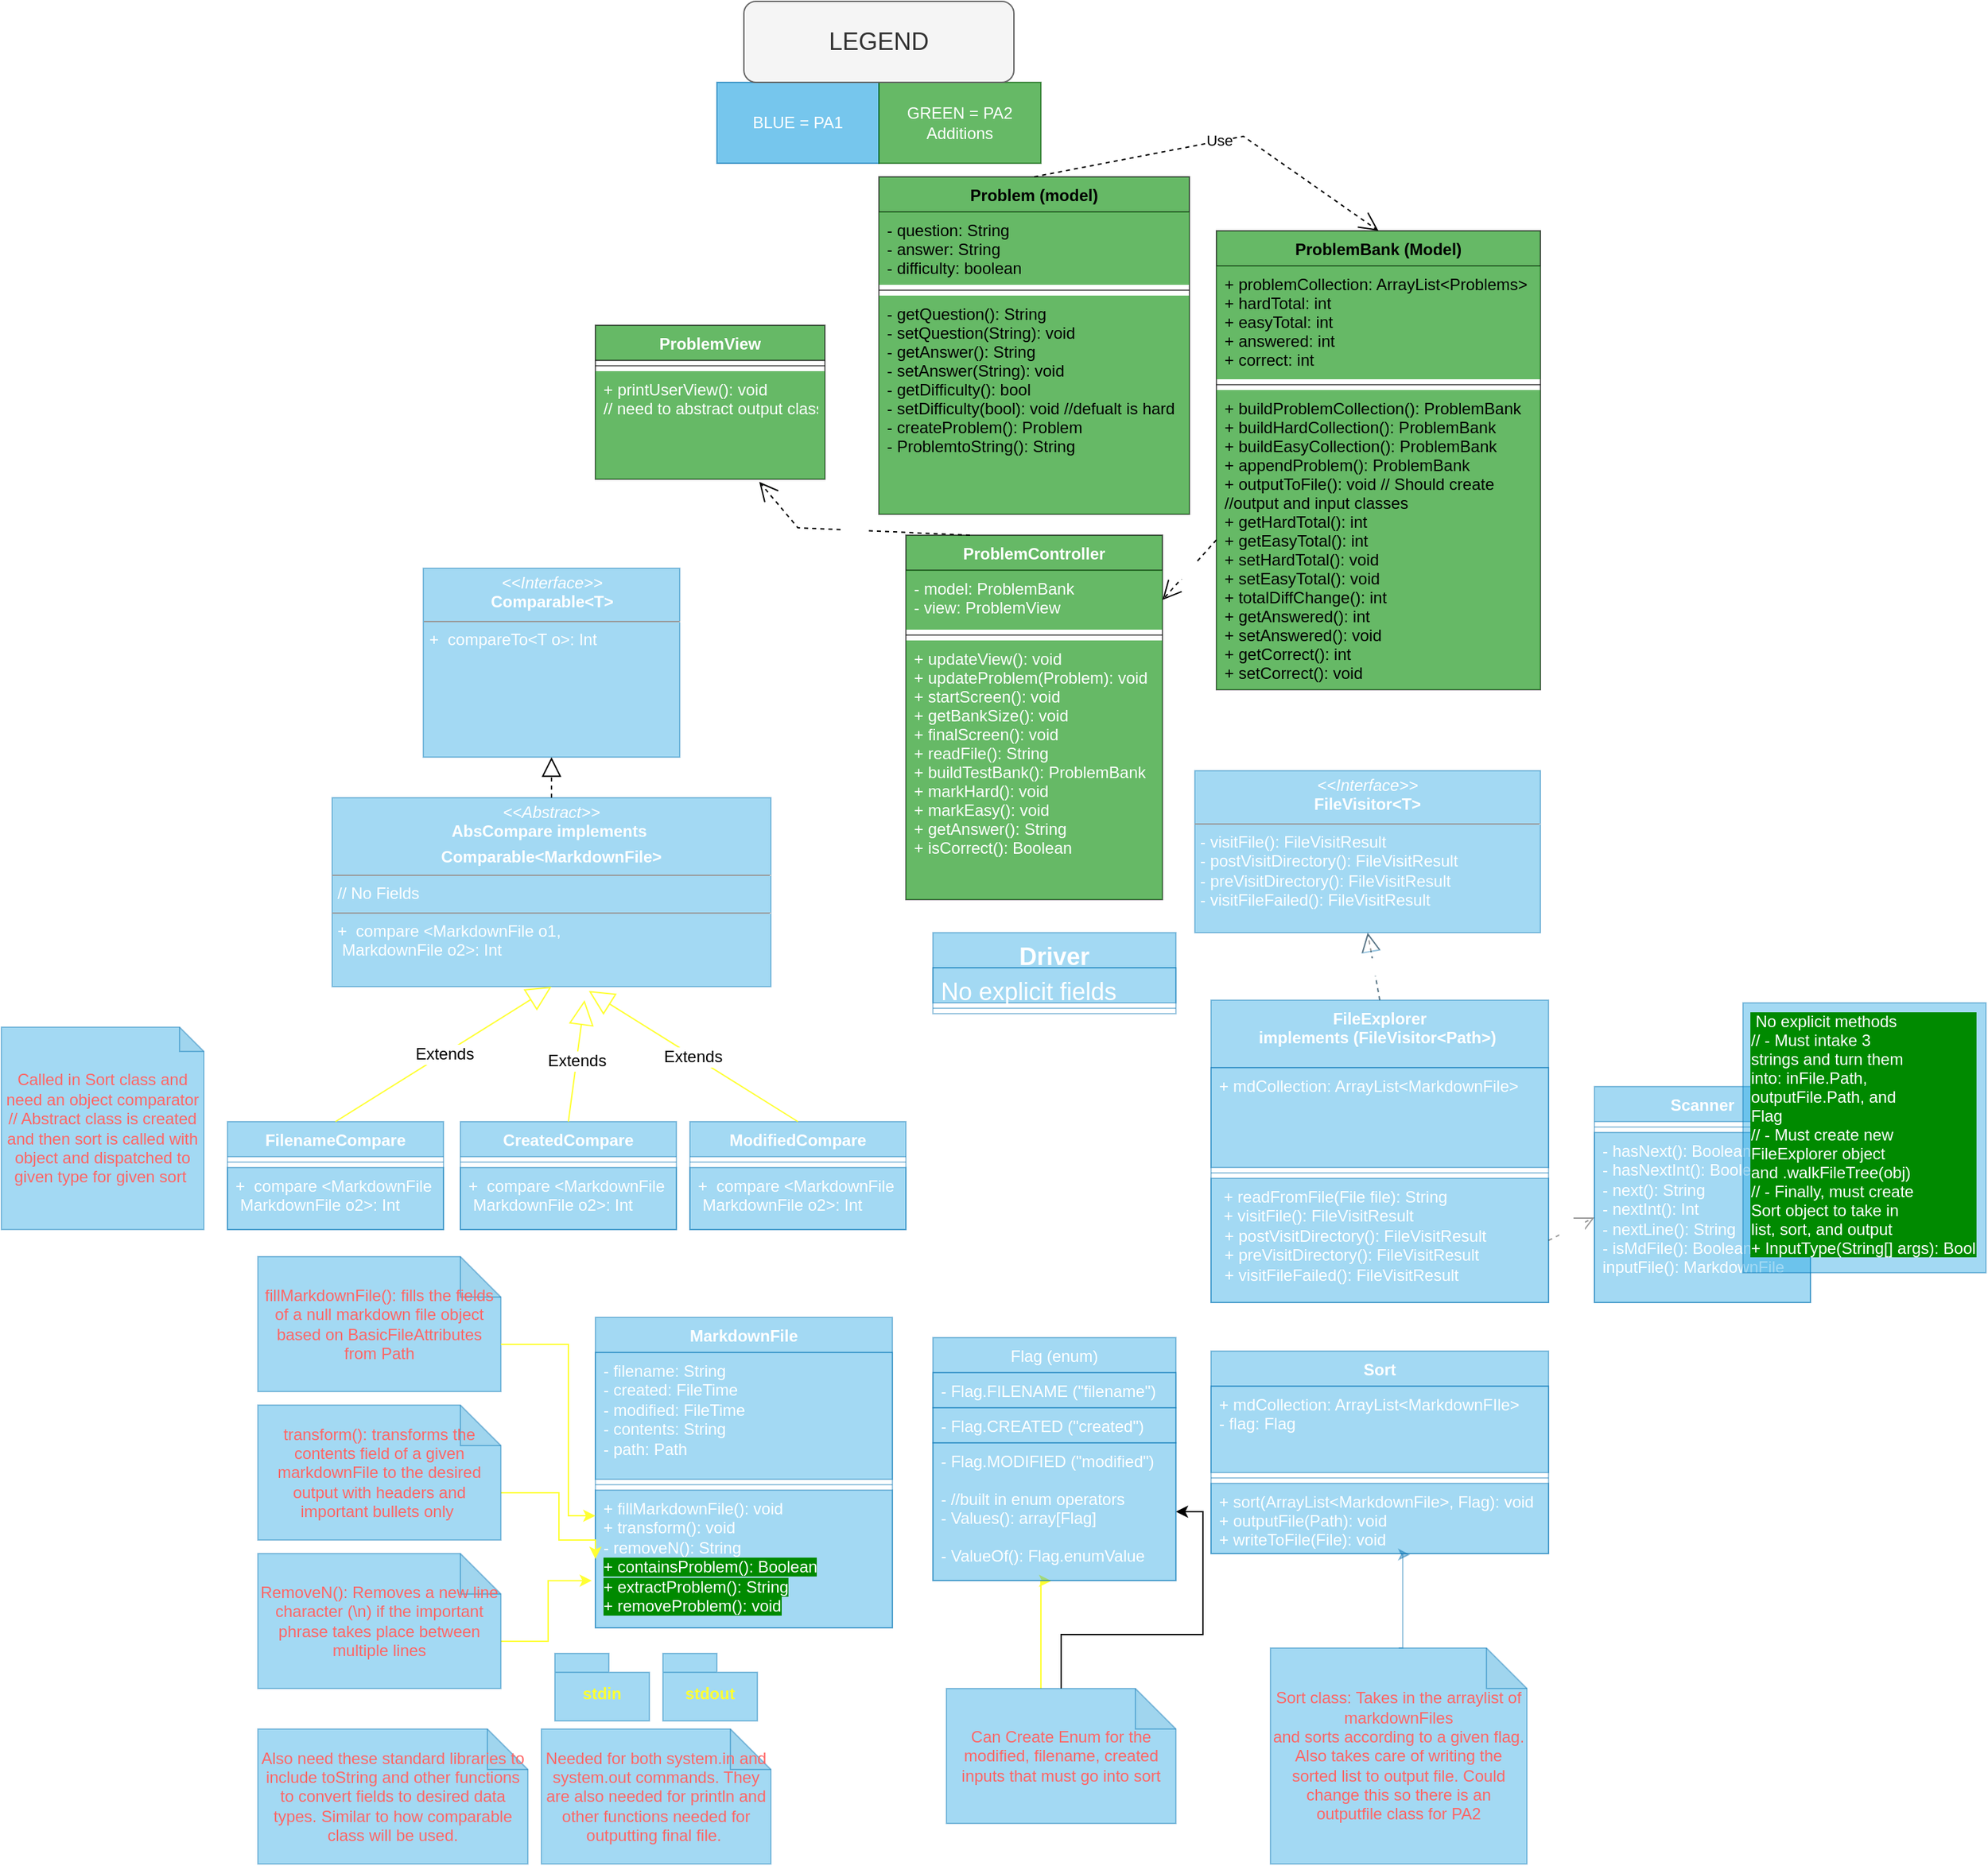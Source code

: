 <mxfile version="20.5.3" type="embed"><diagram id="C5RBs43oDa-KdzZeNtuy" name="Page-1"><mxGraphModel dx="1115" dy="1892" grid="1" gridSize="10" guides="1" tooltips="1" connect="1" arrows="1" fold="1" page="1" pageScale="1" pageWidth="827" pageHeight="1169" math="0" shadow="0"><root><mxCell id="WIyWlLk6GJQsqaUBKTNV-0"/><mxCell id="WIyWlLk6GJQsqaUBKTNV-1" parent="WIyWlLk6GJQsqaUBKTNV-0"/><mxCell id="1" value="fillMarkdownFile(): fills the fields of a null markdown file object based on BasicFileAttributes from Path" style="shape=note;whiteSpace=wrap;html=1;backgroundOutline=1;darkOpacity=0.05;shadow=0;fontColor=#FF6666;fillColor=#1ba1e2;strokeColor=#006EAF;opacity=40;" parent="WIyWlLk6GJQsqaUBKTNV-1" vertex="1"><mxGeometry x="-460" y="-50" width="180" height="100" as="geometry"/></mxCell><mxCell id="z7qbPHOdlYPvQ8ULGpwd-0" value="MarkdownFile" style="swimlane;fontStyle=1;align=center;verticalAlign=top;childLayout=stackLayout;horizontal=1;startSize=26;horizontalStack=0;resizeParent=1;resizeParentMax=0;resizeLast=0;collapsible=1;marginBottom=0;whiteSpace=wrap;html=1;fillColor=#1ba1e2;fontColor=#ffffff;strokeColor=#006EAF;opacity=40;" parent="WIyWlLk6GJQsqaUBKTNV-1" vertex="1"><mxGeometry x="-210" y="-5" width="220" height="230" as="geometry"/></mxCell><mxCell id="z7qbPHOdlYPvQ8ULGpwd-1" value="- filename: String&lt;br&gt;- created: FileTime&lt;br&gt;- modified: FileTime&lt;br&gt;- contents: String&lt;br&gt;- path: Path" style="text;strokeColor=#006EAF;fillColor=#1ba1e2;align=left;verticalAlign=top;spacingLeft=4;spacingRight=4;overflow=hidden;rotatable=0;points=[[0,0.5],[1,0.5]];portConstraint=eastwest;whiteSpace=wrap;html=1;fontColor=#ffffff;opacity=40;" parent="z7qbPHOdlYPvQ8ULGpwd-0" vertex="1"><mxGeometry y="26" width="220" height="94" as="geometry"/></mxCell><mxCell id="z7qbPHOdlYPvQ8ULGpwd-2" value="" style="line;strokeWidth=1;fillColor=#1ba1e2;align=left;verticalAlign=middle;spacingTop=-1;spacingLeft=3;spacingRight=3;rotatable=0;labelPosition=right;points=[];portConstraint=eastwest;strokeColor=#006EAF;fontColor=#ffffff;opacity=40;" parent="z7qbPHOdlYPvQ8ULGpwd-0" vertex="1"><mxGeometry y="120" width="220" height="8" as="geometry"/></mxCell><mxCell id="z7qbPHOdlYPvQ8ULGpwd-3" value="+ fillMarkdownFile(): void&amp;nbsp;&lt;br&gt;+ transform(): void&lt;br&gt;- removeN(): String&lt;br&gt;&lt;span style=&quot;background-color: rgb(0, 138, 0);&quot;&gt;+ containsProblem(): Boolean&lt;br&gt;+ extractProblem(): String&lt;br&gt;+ removeProblem(): void&lt;br&gt;&lt;/span&gt;" style="text;strokeColor=#006EAF;fillColor=#1ba1e2;align=left;verticalAlign=top;spacingLeft=4;spacingRight=4;overflow=hidden;rotatable=0;points=[[0,0.5],[1,0.5]];portConstraint=eastwest;whiteSpace=wrap;html=1;fontColor=#ffffff;opacity=40;" parent="z7qbPHOdlYPvQ8ULGpwd-0" vertex="1"><mxGeometry y="128" width="220" height="102" as="geometry"/></mxCell><mxCell id="z7qbPHOdlYPvQ8ULGpwd-12" value="FileExplorer&lt;br&gt;implements (FileVisitor&amp;lt;Path&amp;gt;)&amp;nbsp;" style="swimlane;fontStyle=1;align=center;verticalAlign=top;childLayout=stackLayout;horizontal=1;startSize=50;horizontalStack=0;resizeParent=1;resizeParentMax=0;resizeLast=0;collapsible=1;marginBottom=0;whiteSpace=wrap;html=1;fillColor=#1ba1e2;fontColor=#ffffff;strokeColor=#006EAF;opacity=40;" parent="WIyWlLk6GJQsqaUBKTNV-1" vertex="1"><mxGeometry x="246" y="-240" width="250" height="224" as="geometry"/></mxCell><mxCell id="z7qbPHOdlYPvQ8ULGpwd-13" value="+ mdCollection: ArrayList&amp;lt;MarkdownFile&amp;gt;" style="text;strokeColor=#006EAF;fillColor=#1ba1e2;align=left;verticalAlign=top;spacingLeft=4;spacingRight=4;overflow=hidden;rotatable=0;points=[[0,0.5],[1,0.5]];portConstraint=eastwest;whiteSpace=wrap;html=1;fontColor=#ffffff;opacity=40;" parent="z7qbPHOdlYPvQ8ULGpwd-12" vertex="1"><mxGeometry y="50" width="250" height="74" as="geometry"/></mxCell><mxCell id="z7qbPHOdlYPvQ8ULGpwd-14" value="" style="line;strokeWidth=1;fillColor=#1ba1e2;align=left;verticalAlign=middle;spacingTop=-1;spacingLeft=3;spacingRight=3;rotatable=0;labelPosition=right;points=[];portConstraint=eastwest;strokeColor=#006EAF;fontColor=#ffffff;opacity=40;" parent="z7qbPHOdlYPvQ8ULGpwd-12" vertex="1"><mxGeometry y="124" width="250" height="8" as="geometry"/></mxCell><mxCell id="z7qbPHOdlYPvQ8ULGpwd-15" value="&amp;nbsp;+ readFromFile(File file): String &lt;br&gt;&lt;span style=&quot;background-color: initial;&quot;&gt;&amp;nbsp;+ visitFile(): FileVisitResult&lt;/span&gt;&lt;br&gt;&lt;p style=&quot;margin: 0px 0px 0px 4px;&quot;&gt;+ postVisitDirectory(): FileVisitResult&lt;/p&gt;&lt;p style=&quot;margin: 0px 0px 0px 4px;&quot;&gt;&lt;span style=&quot;background-color: initial;&quot;&gt;+ preVisitDirectory(): FileVisitResult&lt;/span&gt;&lt;/p&gt;&lt;p style=&quot;margin: 0px 0px 0px 4px;&quot;&gt;&lt;span style=&quot;background-color: initial;&quot;&gt;+ visitFileFailed(): FileVisitResult&lt;/span&gt;&lt;/p&gt;" style="text;strokeColor=#006EAF;fillColor=#1ba1e2;align=left;verticalAlign=top;spacingLeft=4;spacingRight=4;overflow=hidden;rotatable=0;points=[[0,0.5],[1,0.5]];portConstraint=eastwest;whiteSpace=wrap;html=1;fontColor=#ffffff;opacity=40;" parent="z7qbPHOdlYPvQ8ULGpwd-12" vertex="1"><mxGeometry y="132" width="250" height="92" as="geometry"/></mxCell><mxCell id="z7qbPHOdlYPvQ8ULGpwd-23" value="&lt;p style=&quot;margin:0px;margin-top:4px;text-align:center;&quot;&gt;&lt;i&gt;&amp;lt;&amp;lt;Interface&amp;gt;&amp;gt;&lt;/i&gt;&lt;br&gt;&lt;b&gt;Comparable&amp;lt;T&amp;gt;&lt;/b&gt;&lt;/p&gt;&lt;hr size=&quot;1&quot;&gt;&lt;p style=&quot;margin:0px;margin-left:4px;&quot;&gt;&lt;span style=&quot;background-color: initial;&quot;&gt;+&amp;nbsp; compareTo&amp;lt;T o&amp;gt;: Int&lt;/span&gt;&lt;/p&gt;" style="verticalAlign=top;align=left;overflow=fill;fontSize=12;fontFamily=Helvetica;html=1;whiteSpace=wrap;fillColor=#1ba1e2;fontColor=#ffffff;strokeColor=#006EAF;opacity=40;" parent="WIyWlLk6GJQsqaUBKTNV-1" vertex="1"><mxGeometry x="-337.5" y="-560" width="190" height="140" as="geometry"/></mxCell><mxCell id="z7qbPHOdlYPvQ8ULGpwd-28" value="Scanner" style="swimlane;fontStyle=1;align=center;verticalAlign=top;childLayout=stackLayout;horizontal=1;startSize=26;horizontalStack=0;resizeParent=1;resizeParentMax=0;resizeLast=0;collapsible=1;marginBottom=0;whiteSpace=wrap;html=1;fillColor=#1ba1e2;fontColor=#ffffff;strokeColor=#006EAF;opacity=40;" parent="WIyWlLk6GJQsqaUBKTNV-1" vertex="1"><mxGeometry x="530" y="-176" width="160" height="160" as="geometry"/></mxCell><mxCell id="z7qbPHOdlYPvQ8ULGpwd-30" value="" style="line;strokeWidth=1;fillColor=#1ba1e2;align=left;verticalAlign=middle;spacingTop=-1;spacingLeft=3;spacingRight=3;rotatable=0;labelPosition=right;points=[];portConstraint=eastwest;strokeColor=#006EAF;fontColor=#ffffff;opacity=40;" parent="z7qbPHOdlYPvQ8ULGpwd-28" vertex="1"><mxGeometry y="26" width="160" height="8" as="geometry"/></mxCell><mxCell id="z7qbPHOdlYPvQ8ULGpwd-31" value="- hasNext(): Boolean&lt;br&gt;- hasNextInt(): Boolean&lt;br&gt;- next(): String&lt;br&gt;- nextInt(): Int&lt;br&gt;- nextLine(): String&lt;br&gt;- isMdFile(): Boolean&lt;br&gt;inputFile(): MarkdownFile" style="text;strokeColor=#006EAF;fillColor=#1ba1e2;align=left;verticalAlign=top;spacingLeft=4;spacingRight=4;overflow=hidden;rotatable=0;points=[[0,0.5],[1,0.5]];portConstraint=eastwest;whiteSpace=wrap;html=1;fontColor=#ffffff;opacity=40;" parent="z7qbPHOdlYPvQ8ULGpwd-28" vertex="1"><mxGeometry y="34" width="160" height="126" as="geometry"/></mxCell><mxCell id="z7qbPHOdlYPvQ8ULGpwd-37" value="&lt;p style=&quot;margin:0px;margin-top:4px;text-align:center;&quot;&gt;&lt;i&gt;&amp;lt;&amp;lt;Interface&amp;gt;&amp;gt;&lt;/i&gt;&lt;br&gt;&lt;b&gt;FileVisitor&amp;lt;T&amp;gt;&lt;/b&gt;&lt;/p&gt;&lt;hr size=&quot;1&quot;&gt;&lt;p style=&quot;margin:0px;margin-left:4px;&quot;&gt;- visitFile(): FileVisitResult&lt;/p&gt;&lt;p style=&quot;margin:0px;margin-left:4px;&quot;&gt;- postVisitDirectory(): FileVisitResult&lt;/p&gt;&lt;p style=&quot;margin:0px;margin-left:4px;&quot;&gt;- preVisitDirectory(): FileVisitResult&lt;/p&gt;&lt;p style=&quot;margin:0px;margin-left:4px;&quot;&gt;- visitFileFailed(): FileVisitResult&lt;/p&gt;" style="verticalAlign=top;align=left;overflow=fill;fontSize=12;fontFamily=Helvetica;html=1;whiteSpace=wrap;fillColor=#1ba1e2;fontColor=#ffffff;strokeColor=#006EAF;opacity=40;" parent="WIyWlLk6GJQsqaUBKTNV-1" vertex="1"><mxGeometry x="234" y="-410" width="256" height="120" as="geometry"/></mxCell><mxCell id="26" style="edgeStyle=orthogonalEdgeStyle;rounded=0;orthogonalLoop=1;jettySize=auto;html=1;exitX=0;exitY=0;exitDx=70;exitDy=0;exitPerimeter=0;entryX=0.487;entryY=1.003;entryDx=0;entryDy=0;entryPerimeter=0;fillColor=#1ba1e2;strokeColor=#FFFF33;" parent="WIyWlLk6GJQsqaUBKTNV-1" source="z7qbPHOdlYPvQ8ULGpwd-41" target="9" edge="1"><mxGeometry relative="1" as="geometry"><Array as="points"><mxPoint x="120" y="190"/></Array></mxGeometry></mxCell><mxCell id="93" value="" style="edgeStyle=orthogonalEdgeStyle;rounded=0;orthogonalLoop=1;jettySize=auto;html=1;" parent="WIyWlLk6GJQsqaUBKTNV-1" source="z7qbPHOdlYPvQ8ULGpwd-41" target="9" edge="1"><mxGeometry relative="1" as="geometry"/></mxCell><mxCell id="z7qbPHOdlYPvQ8ULGpwd-41" value="Can Create Enum for the modified, filename, created inputs that must go into sort" style="shape=note;whiteSpace=wrap;html=1;backgroundOutline=1;darkOpacity=0.05;fontColor=#FF6666;fillColor=#1ba1e2;strokeColor=#006EAF;opacity=40;" parent="WIyWlLk6GJQsqaUBKTNV-1" vertex="1"><mxGeometry x="50" y="270" width="170" height="100" as="geometry"/></mxCell><mxCell id="4" style="edgeStyle=orthogonalEdgeStyle;rounded=0;orthogonalLoop=1;jettySize=auto;html=1;exitX=0;exitY=0;exitDx=180;exitDy=65;exitPerimeter=0;fillColor=#1ba1e2;strokeColor=#FFFF33;entryX=0;entryY=0.5;entryDx=0;entryDy=0;" parent="WIyWlLk6GJQsqaUBKTNV-1" source="0" target="z7qbPHOdlYPvQ8ULGpwd-3" edge="1"><mxGeometry relative="1" as="geometry"><mxPoint x="-210" y="160" as="targetPoint"/><Array as="points"><mxPoint x="-237" y="125"/><mxPoint x="-237" y="160"/><mxPoint x="-210" y="160"/></Array></mxGeometry></mxCell><mxCell id="0" value="transform(): transforms the contents field of a given markdownFile to the desired output with headers and important bullets only&amp;nbsp;" style="shape=note;whiteSpace=wrap;html=1;backgroundOutline=1;darkOpacity=0.05;fontColor=#FF6666;fillColor=#1ba1e2;strokeColor=#006EAF;opacity=40;" parent="WIyWlLk6GJQsqaUBKTNV-1" vertex="1"><mxGeometry x="-460" y="60" width="180" height="100" as="geometry"/></mxCell><mxCell id="18" style="edgeStyle=orthogonalEdgeStyle;rounded=0;orthogonalLoop=1;jettySize=auto;html=1;exitX=0;exitY=0;exitDx=180;exitDy=65;exitPerimeter=0;fillColor=#1ba1e2;strokeColor=#FFFF33;" parent="WIyWlLk6GJQsqaUBKTNV-1" source="1" edge="1"><mxGeometry relative="1" as="geometry"><Array as="points"><mxPoint x="-230" y="15"/><mxPoint x="-230" y="142"/></Array><mxPoint x="-210" y="142" as="targetPoint"/></mxGeometry></mxCell><mxCell id="3" style="edgeStyle=orthogonalEdgeStyle;rounded=0;orthogonalLoop=1;jettySize=auto;html=1;exitX=0;exitY=0;exitDx=180;exitDy=65;exitPerimeter=0;entryX=-0.012;entryY=0.658;entryDx=0;entryDy=0;entryPerimeter=0;fillColor=#1ba1e2;strokeColor=#FFFF33;" parent="WIyWlLk6GJQsqaUBKTNV-1" source="2" target="z7qbPHOdlYPvQ8ULGpwd-3" edge="1"><mxGeometry relative="1" as="geometry"/></mxCell><mxCell id="2" value="RemoveN(): Removes a new line character (\n) if the important phrase takes place between multiple lines" style="shape=note;whiteSpace=wrap;html=1;backgroundOutline=1;darkOpacity=0.05;fontColor=#FF6666;fillColor=#1ba1e2;strokeColor=#006EAF;opacity=40;" parent="WIyWlLk6GJQsqaUBKTNV-1" vertex="1"><mxGeometry x="-460" y="170" width="180" height="100" as="geometry"/></mxCell><mxCell id="6" value="Flag (enum)" style="swimlane;fontStyle=0;childLayout=stackLayout;horizontal=1;startSize=26;fillColor=#1ba1e2;horizontalStack=0;resizeParent=1;resizeParentMax=0;resizeLast=0;collapsible=1;marginBottom=0;fontColor=#ffffff;strokeColor=#006EAF;opacity=40;" parent="WIyWlLk6GJQsqaUBKTNV-1" vertex="1"><mxGeometry x="40" y="10" width="180" height="180" as="geometry"/></mxCell><mxCell id="7" value="- Flag.FILENAME (&quot;filename&quot;)" style="text;strokeColor=#006EAF;fillColor=#1ba1e2;align=left;verticalAlign=top;spacingLeft=4;spacingRight=4;overflow=hidden;rotatable=0;points=[[0,0.5],[1,0.5]];portConstraint=eastwest;fontColor=#ffffff;opacity=40;" parent="6" vertex="1"><mxGeometry y="26" width="180" height="26" as="geometry"/></mxCell><mxCell id="8" value="- Flag.CREATED (&quot;created&quot;)" style="text;strokeColor=#006EAF;fillColor=#1ba1e2;align=left;verticalAlign=top;spacingLeft=4;spacingRight=4;overflow=hidden;rotatable=0;points=[[0,0.5],[1,0.5]];portConstraint=eastwest;fontColor=#ffffff;opacity=40;" parent="6" vertex="1"><mxGeometry y="52" width="180" height="26" as="geometry"/></mxCell><mxCell id="9" value="- Flag.MODIFIED (&quot;modified&quot;)&#10;&#10;- //built in enum operators &#10;- Values(): array[Flag]&#10;&#10;- ValueOf(): Flag.enumValue&#10;" style="text;strokeColor=#006EAF;fillColor=#1ba1e2;align=left;verticalAlign=top;spacingLeft=4;spacingRight=4;overflow=hidden;rotatable=0;points=[[0,0.5],[1,0.5]];portConstraint=eastwest;fontColor=#ffffff;opacity=40;" parent="6" vertex="1"><mxGeometry y="78" width="180" height="102" as="geometry"/></mxCell><mxCell id="19" value="Sort" style="swimlane;fontStyle=1;align=center;verticalAlign=top;childLayout=stackLayout;horizontal=1;startSize=26;horizontalStack=0;resizeParent=1;resizeParentMax=0;resizeLast=0;collapsible=1;marginBottom=0;fillColor=#1ba1e2;fontColor=#ffffff;strokeColor=#006EAF;opacity=40;" parent="WIyWlLk6GJQsqaUBKTNV-1" vertex="1"><mxGeometry x="246" y="20" width="250" height="150" as="geometry"/></mxCell><mxCell id="20" value="+ mdCollection: ArrayList&lt;MarkdownFIle&gt;&#10;- flag: Flag" style="text;strokeColor=#006EAF;fillColor=#1ba1e2;align=left;verticalAlign=top;spacingLeft=4;spacingRight=4;overflow=hidden;rotatable=0;points=[[0,0.5],[1,0.5]];portConstraint=eastwest;fontColor=#ffffff;opacity=40;" parent="19" vertex="1"><mxGeometry y="26" width="250" height="64" as="geometry"/></mxCell><mxCell id="21" value="" style="line;strokeWidth=1;fillColor=#1ba1e2;align=left;verticalAlign=middle;spacingTop=-1;spacingLeft=3;spacingRight=3;rotatable=0;labelPosition=right;points=[];portConstraint=eastwest;strokeColor=#006EAF;fontColor=#ffffff;opacity=40;" parent="19" vertex="1"><mxGeometry y="90" width="250" height="8" as="geometry"/></mxCell><mxCell id="22" value="+ sort(ArrayList&lt;MarkdownFile&gt;, Flag): void &#10;+ outputFile(Path): void&#10;+ writeToFile(File): void" style="text;strokeColor=#006EAF;fillColor=#1ba1e2;align=left;verticalAlign=top;spacingLeft=4;spacingRight=4;overflow=hidden;rotatable=0;points=[[0,0.5],[1,0.5]];portConstraint=eastwest;fontColor=#ffffff;opacity=40;" parent="19" vertex="1"><mxGeometry y="98" width="250" height="52" as="geometry"/></mxCell><mxCell id="25" style="edgeStyle=orthogonalEdgeStyle;rounded=0;orthogonalLoop=1;jettySize=auto;html=1;exitX=0.5;exitY=0;exitDx=0;exitDy=0;exitPerimeter=0;entryX=0.59;entryY=1.016;entryDx=0;entryDy=0;entryPerimeter=0;fillColor=#1ba1e2;strokeColor=#006EAF;opacity=40;" parent="WIyWlLk6GJQsqaUBKTNV-1" source="24" target="22" edge="1"><mxGeometry relative="1" as="geometry"><mxPoint x="520" y="250" as="targetPoint"/><Array as="points"><mxPoint x="388" y="240"/></Array></mxGeometry></mxCell><mxCell id="24" value="Sort class: Takes in the arraylist of markdownFiles&lt;br&gt;and sorts according to a given flag.&lt;br&gt;Also takes care of writing the sorted list to output file. Could change this so there is an outputfile class for PA2" style="shape=note;whiteSpace=wrap;html=1;backgroundOutline=1;darkOpacity=0.05;fontColor=#FF6666;fillColor=#1ba1e2;strokeColor=#006EAF;opacity=40;" parent="WIyWlLk6GJQsqaUBKTNV-1" vertex="1"><mxGeometry x="290" y="240" width="190" height="160" as="geometry"/></mxCell><mxCell id="28" value="stdin" style="shape=folder;fontStyle=1;spacingTop=10;tabWidth=40;tabHeight=14;tabPosition=left;html=1;whiteSpace=wrap;fillColor=#1ba1e2;fontColor=#FFFF33;strokeColor=#006EAF;opacity=40;" parent="WIyWlLk6GJQsqaUBKTNV-1" vertex="1"><mxGeometry x="-240" y="244" width="70" height="50" as="geometry"/></mxCell><mxCell id="29" value="stdout" style="shape=folder;fontStyle=1;spacingTop=10;tabWidth=40;tabHeight=14;tabPosition=left;html=1;whiteSpace=wrap;fillColor=#1ba1e2;fontColor=#FFFF33;strokeColor=#006EAF;opacity=40;" parent="WIyWlLk6GJQsqaUBKTNV-1" vertex="1"><mxGeometry x="-160" y="244" width="70" height="50" as="geometry"/></mxCell><mxCell id="30" value="Needed for both system.in and system.out commands. They are also needed for println and other functions needed for outputting final file.&amp;nbsp;" style="shape=note;whiteSpace=wrap;html=1;backgroundOutline=1;darkOpacity=0.05;fontColor=#FF6666;fillColor=#1ba1e2;strokeColor=#006EAF;opacity=40;" parent="WIyWlLk6GJQsqaUBKTNV-1" vertex="1"><mxGeometry x="-250" y="300" width="170" height="100" as="geometry"/></mxCell><mxCell id="31" value="Also need these standard libraries to include toString and other functions to convert fields to desired data types. Similar to how comparable class will be used." style="shape=note;whiteSpace=wrap;html=1;backgroundOutline=1;darkOpacity=0.05;fontColor=#FF6666;fillColor=#1ba1e2;strokeColor=#006EAF;opacity=40;" parent="WIyWlLk6GJQsqaUBKTNV-1" vertex="1"><mxGeometry x="-460" y="300" width="200" height="100" as="geometry"/></mxCell><mxCell id="33" value="" style="endArrow=block;dashed=1;endFill=0;endSize=12;html=1;rounded=0;entryX=0.5;entryY=1;entryDx=0;entryDy=0;exitX=0.5;exitY=0;exitDx=0;exitDy=0;fillColor=#1ba1e2;strokeColor=#006EAF;opacity=40;" parent="WIyWlLk6GJQsqaUBKTNV-1" source="z7qbPHOdlYPvQ8ULGpwd-12" target="z7qbPHOdlYPvQ8ULGpwd-37" edge="1"><mxGeometry width="160" relative="1" as="geometry"><mxPoint x="-60" y="-120" as="sourcePoint"/><mxPoint x="100" y="-120" as="targetPoint"/></mxGeometry></mxCell><mxCell id="42" value="Use" style="endArrow=open;endSize=12;dashed=1;html=1;rounded=0;fontColor=#FFFFFF;opacity=40;exitX=1;exitY=0.5;exitDx=0;exitDy=0;entryX=0;entryY=0.5;entryDx=0;entryDy=0;" parent="WIyWlLk6GJQsqaUBKTNV-1" source="z7qbPHOdlYPvQ8ULGpwd-15" target="z7qbPHOdlYPvQ8ULGpwd-31" edge="1"><mxGeometry width="160" relative="1" as="geometry"><mxPoint x="680" y="140" as="sourcePoint"/><mxPoint x="610" y="150" as="targetPoint"/></mxGeometry></mxCell><mxCell id="43" value="BLUE = PA1" style="rounded=0;whiteSpace=wrap;html=1;fillColor=#1ba1e2;fontColor=#ffffff;strokeColor=#006EAF;opacity=60;" parent="WIyWlLk6GJQsqaUBKTNV-1" vertex="1"><mxGeometry x="-120" y="-920" width="120" height="60" as="geometry"/></mxCell><mxCell id="44" value="GREEN = PA2&lt;br&gt;Additions" style="rounded=0;whiteSpace=wrap;html=1;opacity=60;fillColor=#008a00;fontColor=#ffffff;strokeColor=#005700;" parent="WIyWlLk6GJQsqaUBKTNV-1" vertex="1"><mxGeometry y="-920" width="120" height="60" as="geometry"/></mxCell><mxCell id="45" value="&lt;font style=&quot;font-size: 18px;&quot;&gt;LEGEND&lt;/font&gt;" style="rounded=1;whiteSpace=wrap;html=1;fillColor=#f5f5f5;strokeColor=#666666;fontColor=#333333;" parent="WIyWlLk6GJQsqaUBKTNV-1" vertex="1"><mxGeometry x="-100" y="-980" width="200" height="60" as="geometry"/></mxCell><mxCell id="46" value="Driver" style="swimlane;fontStyle=1;align=center;verticalAlign=top;childLayout=stackLayout;horizontal=1;startSize=26;horizontalStack=0;resizeParent=1;resizeParentMax=0;resizeLast=0;collapsible=1;marginBottom=0;fontSize=18;fillColor=#1ba1e2;fontColor=#ffffff;strokeColor=#006EAF;opacity=40;" parent="WIyWlLk6GJQsqaUBKTNV-1" vertex="1"><mxGeometry x="40" y="-290" width="180" height="60" as="geometry"/></mxCell><mxCell id="47" value="No explicit fields" style="text;strokeColor=#006EAF;fillColor=#1ba1e2;align=left;verticalAlign=top;spacingLeft=4;spacingRight=4;overflow=hidden;rotatable=0;points=[[0,0.5],[1,0.5]];portConstraint=eastwest;fontSize=18;fontColor=#ffffff;opacity=40;labelBackgroundColor=none;" parent="46" vertex="1"><mxGeometry y="26" width="180" height="26" as="geometry"/></mxCell><mxCell id="48" value="" style="line;strokeWidth=1;fillColor=#1ba1e2;align=left;verticalAlign=middle;spacingTop=-1;spacingLeft=3;spacingRight=3;rotatable=0;labelPosition=right;points=[];portConstraint=eastwest;strokeColor=#006EAF;fontSize=18;fontColor=#ffffff;opacity=40;" parent="46" vertex="1"><mxGeometry y="52" width="180" height="8" as="geometry"/></mxCell><mxCell id="53" value="Use" style="endArrow=open;endSize=12;dashed=1;html=1;rounded=0;fontColor=#FFFFFF;opacity=40;exitX=0.5;exitY=0;exitDx=0;exitDy=0;entryX=0.5;entryY=1;entryDx=0;entryDy=0;" parent="WIyWlLk6GJQsqaUBKTNV-1" source="z7qbPHOdlYPvQ8ULGpwd-12" target="z7qbPHOdlYPvQ8ULGpwd-37" edge="1"><mxGeometry width="160" relative="1" as="geometry"><mxPoint x="384" y="-253" as="sourcePoint"/><mxPoint x="444" y="-270" as="targetPoint"/></mxGeometry></mxCell><mxCell id="54" value="FilenameCompare" style="swimlane;fontStyle=1;align=center;verticalAlign=top;childLayout=stackLayout;horizontal=1;startSize=26;horizontalStack=0;resizeParent=1;resizeParentMax=0;resizeLast=0;collapsible=1;marginBottom=0;fontSize=12;opacity=40;fillColor=#1ba1e2;fontColor=#ffffff;strokeColor=#006EAF;" parent="WIyWlLk6GJQsqaUBKTNV-1" vertex="1"><mxGeometry x="-482.5" y="-150" width="160" height="80" as="geometry"/></mxCell><mxCell id="56" value="" style="line;strokeWidth=1;fillColor=#1ba1e2;align=left;verticalAlign=middle;spacingTop=-1;spacingLeft=3;spacingRight=3;rotatable=0;labelPosition=right;points=[];portConstraint=eastwest;strokeColor=#006EAF;fontSize=12;opacity=40;fontColor=#ffffff;" parent="54" vertex="1"><mxGeometry y="26" width="160" height="8" as="geometry"/></mxCell><mxCell id="57" value="+  compare &lt;MarkdownFile o1,&#10; MarkdownFile o2&gt;: Int" style="text;strokeColor=#006EAF;fillColor=#1ba1e2;align=left;verticalAlign=top;spacingLeft=4;spacingRight=4;overflow=hidden;rotatable=0;points=[[0,0.5],[1,0.5]];portConstraint=eastwest;fontSize=12;opacity=40;fontColor=#ffffff;" parent="54" vertex="1"><mxGeometry y="34" width="160" height="46" as="geometry"/></mxCell><mxCell id="58" value="CreatedCompare" style="swimlane;fontStyle=1;align=center;verticalAlign=top;childLayout=stackLayout;horizontal=1;startSize=26;horizontalStack=0;resizeParent=1;resizeParentMax=0;resizeLast=0;collapsible=1;marginBottom=0;fontSize=12;opacity=40;fillColor=#1ba1e2;fontColor=#ffffff;strokeColor=#006EAF;" parent="WIyWlLk6GJQsqaUBKTNV-1" vertex="1"><mxGeometry x="-310" y="-150" width="160" height="80" as="geometry"/></mxCell><mxCell id="60" value="" style="line;strokeWidth=1;fillColor=#1ba1e2;align=left;verticalAlign=middle;spacingTop=-1;spacingLeft=3;spacingRight=3;rotatable=0;labelPosition=right;points=[];portConstraint=eastwest;strokeColor=#006EAF;fontSize=12;opacity=40;fontColor=#ffffff;" parent="58" vertex="1"><mxGeometry y="26" width="160" height="8" as="geometry"/></mxCell><mxCell id="61" value="+  compare &lt;MarkdownFile o1,&#10; MarkdownFile o2&gt;: Int" style="text;strokeColor=#006EAF;fillColor=#1ba1e2;align=left;verticalAlign=top;spacingLeft=4;spacingRight=4;overflow=hidden;rotatable=0;points=[[0,0.5],[1,0.5]];portConstraint=eastwest;fontSize=12;opacity=40;fontColor=#ffffff;" parent="58" vertex="1"><mxGeometry y="34" width="160" height="46" as="geometry"/></mxCell><mxCell id="62" value="ModifiedCompare" style="swimlane;fontStyle=1;align=center;verticalAlign=top;childLayout=stackLayout;horizontal=1;startSize=26;horizontalStack=0;resizeParent=1;resizeParentMax=0;resizeLast=0;collapsible=1;marginBottom=0;fontSize=12;opacity=40;fillColor=#1ba1e2;fontColor=#ffffff;strokeColor=#006EAF;" parent="WIyWlLk6GJQsqaUBKTNV-1" vertex="1"><mxGeometry x="-140" y="-150" width="160" height="80" as="geometry"/></mxCell><mxCell id="64" value="" style="line;strokeWidth=1;fillColor=#1ba1e2;align=left;verticalAlign=middle;spacingTop=-1;spacingLeft=3;spacingRight=3;rotatable=0;labelPosition=right;points=[];portConstraint=eastwest;strokeColor=#006EAF;fontSize=12;opacity=40;fontColor=#ffffff;" parent="62" vertex="1"><mxGeometry y="26" width="160" height="8" as="geometry"/></mxCell><mxCell id="65" value="+  compare &lt;MarkdownFile o1,&#10; MarkdownFile o2&gt;: Int" style="text;strokeColor=#006EAF;fillColor=#1ba1e2;align=left;verticalAlign=top;spacingLeft=4;spacingRight=4;overflow=hidden;rotatable=0;points=[[0,0.5],[1,0.5]];portConstraint=eastwest;fontSize=12;opacity=40;fontColor=#ffffff;" parent="62" vertex="1"><mxGeometry y="34" width="160" height="46" as="geometry"/></mxCell><mxCell id="66" value="&lt;p style=&quot;margin:0px;margin-top:4px;text-align:center;&quot;&gt;&lt;i&gt;&amp;lt;&amp;lt;Abstract&amp;gt;&amp;gt;&lt;/i&gt;&lt;br&gt;&lt;b&gt;AbsCompare implements&amp;nbsp;&lt;/b&gt;&lt;/p&gt;&lt;p style=&quot;margin:0px;margin-top:4px;text-align:center;&quot;&gt;&lt;b&gt;Comparable&amp;lt;MarkdownFile&amp;gt;&lt;/b&gt;&lt;/p&gt;&lt;hr size=&quot;1&quot;&gt;&lt;p style=&quot;margin:0px;margin-left:4px;&quot;&gt;// No Fields&lt;/p&gt;&lt;hr size=&quot;1&quot;&gt;&lt;p style=&quot;margin:0px;margin-left:4px;&quot;&gt;&lt;span style=&quot;color: rgb(255, 255, 255);&quot;&gt;+&amp;nbsp; compare &amp;lt;MarkdownFile o1,&lt;/span&gt;&lt;/p&gt;&lt;p style=&quot;margin:0px;margin-left:4px;&quot;&gt;&lt;span style=&quot;color: rgb(255, 255, 255);&quot;&gt;&amp;nbsp;MarkdownFile o2&amp;gt;: Int&lt;/span&gt;&lt;br&gt;&lt;/p&gt;" style="verticalAlign=top;align=left;overflow=fill;fontSize=12;fontFamily=Helvetica;html=1;opacity=40;fillColor=#1ba1e2;fontColor=#ffffff;strokeColor=#006EAF;" parent="WIyWlLk6GJQsqaUBKTNV-1" vertex="1"><mxGeometry x="-405" y="-390" width="325" height="140" as="geometry"/></mxCell><mxCell id="67" value="" style="endArrow=block;dashed=1;endFill=0;endSize=12;html=1;rounded=0;fontSize=12;exitX=0.5;exitY=0;exitDx=0;exitDy=0;entryX=0.5;entryY=1;entryDx=0;entryDy=0;" parent="WIyWlLk6GJQsqaUBKTNV-1" source="66" target="z7qbPHOdlYPvQ8ULGpwd-23" edge="1"><mxGeometry width="160" relative="1" as="geometry"><mxPoint x="-160" y="-255" as="sourcePoint"/><mxPoint x="80" y="-445" as="targetPoint"/></mxGeometry></mxCell><mxCell id="73" value="Extends" style="endArrow=block;endSize=16;endFill=0;html=1;rounded=0;strokeColor=#FFFF33;fontSize=12;exitX=0.5;exitY=0;exitDx=0;exitDy=0;entryX=0.5;entryY=1;entryDx=0;entryDy=0;" parent="WIyWlLk6GJQsqaUBKTNV-1" source="54" target="66" edge="1"><mxGeometry width="160" relative="1" as="geometry"><mxPoint x="-210" y="-250" as="sourcePoint"/><mxPoint x="-50" y="-250" as="targetPoint"/></mxGeometry></mxCell><mxCell id="74" value="Extends" style="endArrow=block;endSize=16;endFill=0;html=1;rounded=0;strokeColor=#FFFF33;fontSize=12;exitX=0.5;exitY=0;exitDx=0;exitDy=0;" parent="WIyWlLk6GJQsqaUBKTNV-1" source="58" edge="1"><mxGeometry width="160" relative="1" as="geometry"><mxPoint x="-392.5" y="-140" as="sourcePoint"/><mxPoint x="-218" y="-240" as="targetPoint"/></mxGeometry></mxCell><mxCell id="75" value="Extends" style="endArrow=block;endSize=16;endFill=0;html=1;rounded=0;strokeColor=#FFFF33;fontSize=12;exitX=0.5;exitY=0;exitDx=0;exitDy=0;entryX=0.585;entryY=1.023;entryDx=0;entryDy=0;entryPerimeter=0;" parent="WIyWlLk6GJQsqaUBKTNV-1" source="62" target="66" edge="1"><mxGeometry width="160" relative="1" as="geometry"><mxPoint x="-382.5" y="-130" as="sourcePoint"/><mxPoint x="-207.5" y="-220" as="targetPoint"/></mxGeometry></mxCell><mxCell id="76" value="&lt;font&gt;Called in Sort class and need an object comparator&lt;br&gt;// Abstract class is created and then sort is called with object and dispatched to given type for given sort&amp;nbsp;&lt;/font&gt;" style="shape=note;whiteSpace=wrap;html=1;backgroundOutline=1;darkOpacity=0.05;fontSize=12;opacity=40;size=18;fillColor=#1ba1e2;fontColor=#FF6666;strokeColor=#006EAF;" parent="WIyWlLk6GJQsqaUBKTNV-1" vertex="1"><mxGeometry x="-650" y="-220" width="150" height="150" as="geometry"/></mxCell><mxCell id="77" value="Problem (model)" style="swimlane;fontStyle=1;align=center;verticalAlign=top;childLayout=stackLayout;horizontal=1;startSize=26;horizontalStack=0;resizeParent=1;resizeParentMax=0;resizeLast=0;collapsible=1;marginBottom=0;fillColor=#008A00;opacity=60;" parent="WIyWlLk6GJQsqaUBKTNV-1" vertex="1"><mxGeometry y="-850" width="230" height="250" as="geometry"/></mxCell><mxCell id="78" value="- question: String&#10;- answer: String&#10;- difficulty: boolean" style="text;strokeColor=none;fillColor=#008A00;align=left;verticalAlign=top;spacingLeft=4;spacingRight=4;overflow=hidden;rotatable=0;points=[[0,0.5],[1,0.5]];portConstraint=eastwest;opacity=60;" parent="77" vertex="1"><mxGeometry y="26" width="230" height="54" as="geometry"/></mxCell><mxCell id="79" value="" style="line;strokeWidth=1;fillColor=#008A00;align=left;verticalAlign=middle;spacingTop=-1;spacingLeft=3;spacingRight=3;rotatable=0;labelPosition=right;points=[];portConstraint=eastwest;strokeColor=inherit;opacity=60;" parent="77" vertex="1"><mxGeometry y="80" width="230" height="8" as="geometry"/></mxCell><mxCell id="80" value="- getQuestion(): String&#10;- setQuestion(String): void&#10;- getAnswer(): String&#10;- setAnswer(String): void&#10;- getDifficulty(): bool&#10;- setDifficulty(bool): void //defualt is hard&#10;- createProblem(): Problem&#10;- ProblemtoString(): String&#10; " style="text;strokeColor=none;fillColor=#008A00;align=left;verticalAlign=top;spacingLeft=4;spacingRight=4;overflow=hidden;rotatable=0;points=[[0,0.5],[1,0.5]];portConstraint=eastwest;opacity=60;" parent="77" vertex="1"><mxGeometry y="88" width="230" height="162" as="geometry"/></mxCell><mxCell id="82" value="ProblemBank (Model)" style="swimlane;fontStyle=1;align=center;verticalAlign=top;childLayout=stackLayout;horizontal=1;startSize=26;horizontalStack=0;resizeParent=1;resizeParentMax=0;resizeLast=0;collapsible=1;marginBottom=0;fillColor=#008A00;opacity=60;" parent="WIyWlLk6GJQsqaUBKTNV-1" vertex="1"><mxGeometry x="250" y="-810" width="240" height="340" as="geometry"/></mxCell><mxCell id="83" value="+ problemCollection: ArrayList&lt;Problems&gt; &#10;+ hardTotal: int&#10;+ easyTotal: int&#10;+ answered: int&#10;+ correct: int&#10;&#10;" style="text;strokeColor=none;fillColor=#008A00;align=left;verticalAlign=top;spacingLeft=4;spacingRight=4;overflow=hidden;rotatable=0;points=[[0,0.5],[1,0.5]];portConstraint=eastwest;opacity=60;" parent="82" vertex="1"><mxGeometry y="26" width="240" height="84" as="geometry"/></mxCell><mxCell id="84" value="" style="line;strokeWidth=1;fillColor=#008A00;align=left;verticalAlign=middle;spacingTop=-1;spacingLeft=3;spacingRight=3;rotatable=0;labelPosition=right;points=[];portConstraint=eastwest;strokeColor=inherit;opacity=60;" parent="82" vertex="1"><mxGeometry y="110" width="240" height="8" as="geometry"/></mxCell><mxCell id="85" value="+ buildProblemCollection(): ProblemBank&#10;+ buildHardCollection(): ProblemBank&#10;+ buildEasyCollection(): ProblemBank&#10;+ appendProblem(): ProblemBank&#10;+ outputToFile(): void // Should create &#10;//output and input classes&#10;+ getHardTotal(): int&#10;+ getEasyTotal(): int&#10;+ setHardTotal(): void&#10;+ setEasyTotal(): void&#10;+ totalDiffChange(): int&#10;+ getAnswered(): int&#10;+ setAnswered(): void&#10;+ getCorrect(): int&#10;+ setCorrect(): void&#10;&#10;" style="text;strokeColor=none;fillColor=#008A00;align=left;verticalAlign=top;spacingLeft=4;spacingRight=4;overflow=hidden;rotatable=0;points=[[0,0.5],[1,0.5]];portConstraint=eastwest;opacity=60;" parent="82" vertex="1"><mxGeometry y="118" width="240" height="222" as="geometry"/></mxCell><mxCell id="91" value="Use" style="endArrow=open;endSize=12;dashed=1;html=1;rounded=0;exitX=0.5;exitY=0;exitDx=0;exitDy=0;entryX=0.5;entryY=0;entryDx=0;entryDy=0;" parent="WIyWlLk6GJQsqaUBKTNV-1" source="77" target="82" edge="1"><mxGeometry width="160" relative="1" as="geometry"><mxPoint x="270" y="-720" as="sourcePoint"/><mxPoint x="375" y="-740" as="targetPoint"/><Array as="points"><mxPoint x="270" y="-880"/></Array></mxGeometry></mxCell><mxCell id="94" value="ProblemController" style="swimlane;fontStyle=1;align=center;verticalAlign=top;childLayout=stackLayout;horizontal=1;startSize=26;horizontalStack=0;resizeParent=1;resizeParentMax=0;resizeLast=0;collapsible=1;marginBottom=0;labelBackgroundColor=none;fontColor=#FFFFFF;fillColor=#008A00;opacity=60;" parent="WIyWlLk6GJQsqaUBKTNV-1" vertex="1"><mxGeometry x="20" y="-584.5" width="190" height="270" as="geometry"/></mxCell><mxCell id="95" value="- model: ProblemBank&#10;- view: ProblemView" style="text;strokeColor=none;fillColor=#008A00;align=left;verticalAlign=top;spacingLeft=4;spacingRight=4;overflow=hidden;rotatable=0;points=[[0,0.5],[1,0.5]];portConstraint=eastwest;labelBackgroundColor=none;fontColor=#FFFFFF;opacity=60;" parent="94" vertex="1"><mxGeometry y="26" width="190" height="44" as="geometry"/></mxCell><mxCell id="96" value="" style="line;strokeWidth=1;fillColor=#008A00;align=left;verticalAlign=middle;spacingTop=-1;spacingLeft=3;spacingRight=3;rotatable=0;labelPosition=right;points=[];portConstraint=eastwest;strokeColor=inherit;labelBackgroundColor=none;fontColor=#FFFFFF;opacity=60;" parent="94" vertex="1"><mxGeometry y="70" width="190" height="8" as="geometry"/></mxCell><mxCell id="97" value="+ updateView(): void&#10;+ updateProblem(Problem): void&#10;+ startScreen(): void&#10;+ getBankSize(): void&#10;+ finalScreen(): void&#10;+ readFile(): String&#10;+ buildTestBank(): ProblemBank&#10;+ markHard(): void&#10;+ markEasy(): void&#10;+ getAnswer(): String&#10;+ isCorrect(): Boolean&#10;" style="text;strokeColor=none;fillColor=#008A00;align=left;verticalAlign=top;spacingLeft=4;spacingRight=4;overflow=hidden;rotatable=0;points=[[0,0.5],[1,0.5]];portConstraint=eastwest;labelBackgroundColor=none;fontColor=#FFFFFF;opacity=60;" parent="94" vertex="1"><mxGeometry y="78" width="190" height="192" as="geometry"/></mxCell><mxCell id="108" value="Use" style="endArrow=open;endSize=12;dashed=1;html=1;rounded=0;fontColor=#FFFFFF;exitX=0;exitY=0.5;exitDx=0;exitDy=0;entryX=1;entryY=0.5;entryDx=0;entryDy=0;" parent="WIyWlLk6GJQsqaUBKTNV-1" source="85" target="95" edge="1"><mxGeometry width="160" relative="1" as="geometry"><mxPoint x="110" y="-530" as="sourcePoint"/><mxPoint x="270" y="-530" as="targetPoint"/></mxGeometry></mxCell><mxCell id="109" value="Use" style="endArrow=open;endSize=12;dashed=1;html=1;rounded=0;fontColor=#FFFFFF;exitX=0.25;exitY=0;exitDx=0;exitDy=0;entryX=0.714;entryY=1.025;entryDx=0;entryDy=0;entryPerimeter=0;" parent="WIyWlLk6GJQsqaUBKTNV-1" source="94" target="113" edge="1"><mxGeometry width="160" relative="1" as="geometry"><mxPoint x="-90" y="-640" as="sourcePoint"/><mxPoint x="100" y="-760" as="targetPoint"/><Array as="points"><mxPoint x="-60" y="-590"/></Array></mxGeometry></mxCell><mxCell id="110" value="ProblemView" style="swimlane;fontStyle=1;align=center;verticalAlign=top;childLayout=stackLayout;horizontal=1;startSize=26;horizontalStack=0;resizeParent=1;resizeParentMax=0;resizeLast=0;collapsible=1;marginBottom=0;labelBackgroundColor=none;fontColor=#FFFFFF;fillColor=#008A00;opacity=60;" parent="WIyWlLk6GJQsqaUBKTNV-1" vertex="1"><mxGeometry x="-210" y="-740" width="170" height="114" as="geometry"/></mxCell><mxCell id="112" value="" style="line;strokeWidth=1;fillColor=#008A00;align=left;verticalAlign=middle;spacingTop=-1;spacingLeft=3;spacingRight=3;rotatable=0;labelPosition=right;points=[];portConstraint=eastwest;strokeColor=inherit;labelBackgroundColor=#008A00;fontColor=#FFFFFF;opacity=60;" parent="110" vertex="1"><mxGeometry y="26" width="170" height="8" as="geometry"/></mxCell><mxCell id="113" value="+ printUserView(): void&#10;// need to abstract output class" style="text;strokeColor=none;fillColor=#008A00;align=left;verticalAlign=top;spacingLeft=4;spacingRight=4;overflow=hidden;rotatable=0;points=[[0,0.5],[1,0.5]];portConstraint=eastwest;labelBackgroundColor=none;fontColor=#FFFFFF;opacity=60;" parent="110" vertex="1"><mxGeometry y="34" width="170" height="80" as="geometry"/></mxCell><mxCell id="49" value=" No explicit methods&#10;// - Must intake 3 &#10;strings and turn them&#10;into: inFile.Path,&#10;outputFile.Path, and&#10;Flag &#10;// - Must create new &#10;FileExplorer object &#10;and .walkFileTree(obj)&#10;// - Finally, must create&#10;Sort object to take in&#10;list, sort, and output &#10;+ InputType(String[] args): Bool&#10;" style="text;strokeColor=#006EAF;fillColor=#1ba1e2;align=left;verticalAlign=top;spacingLeft=4;spacingRight=4;overflow=hidden;rotatable=0;points=[[0,0.5],[1,0.5]];portConstraint=eastwest;fontSize=12;fontColor=#FFFFFF;opacity=40;labelBackgroundColor=#008A00;" parent="WIyWlLk6GJQsqaUBKTNV-1" vertex="1"><mxGeometry x="640" y="-238" width="180" height="200" as="geometry"/></mxCell></root></mxGraphModel></diagram></mxfile>